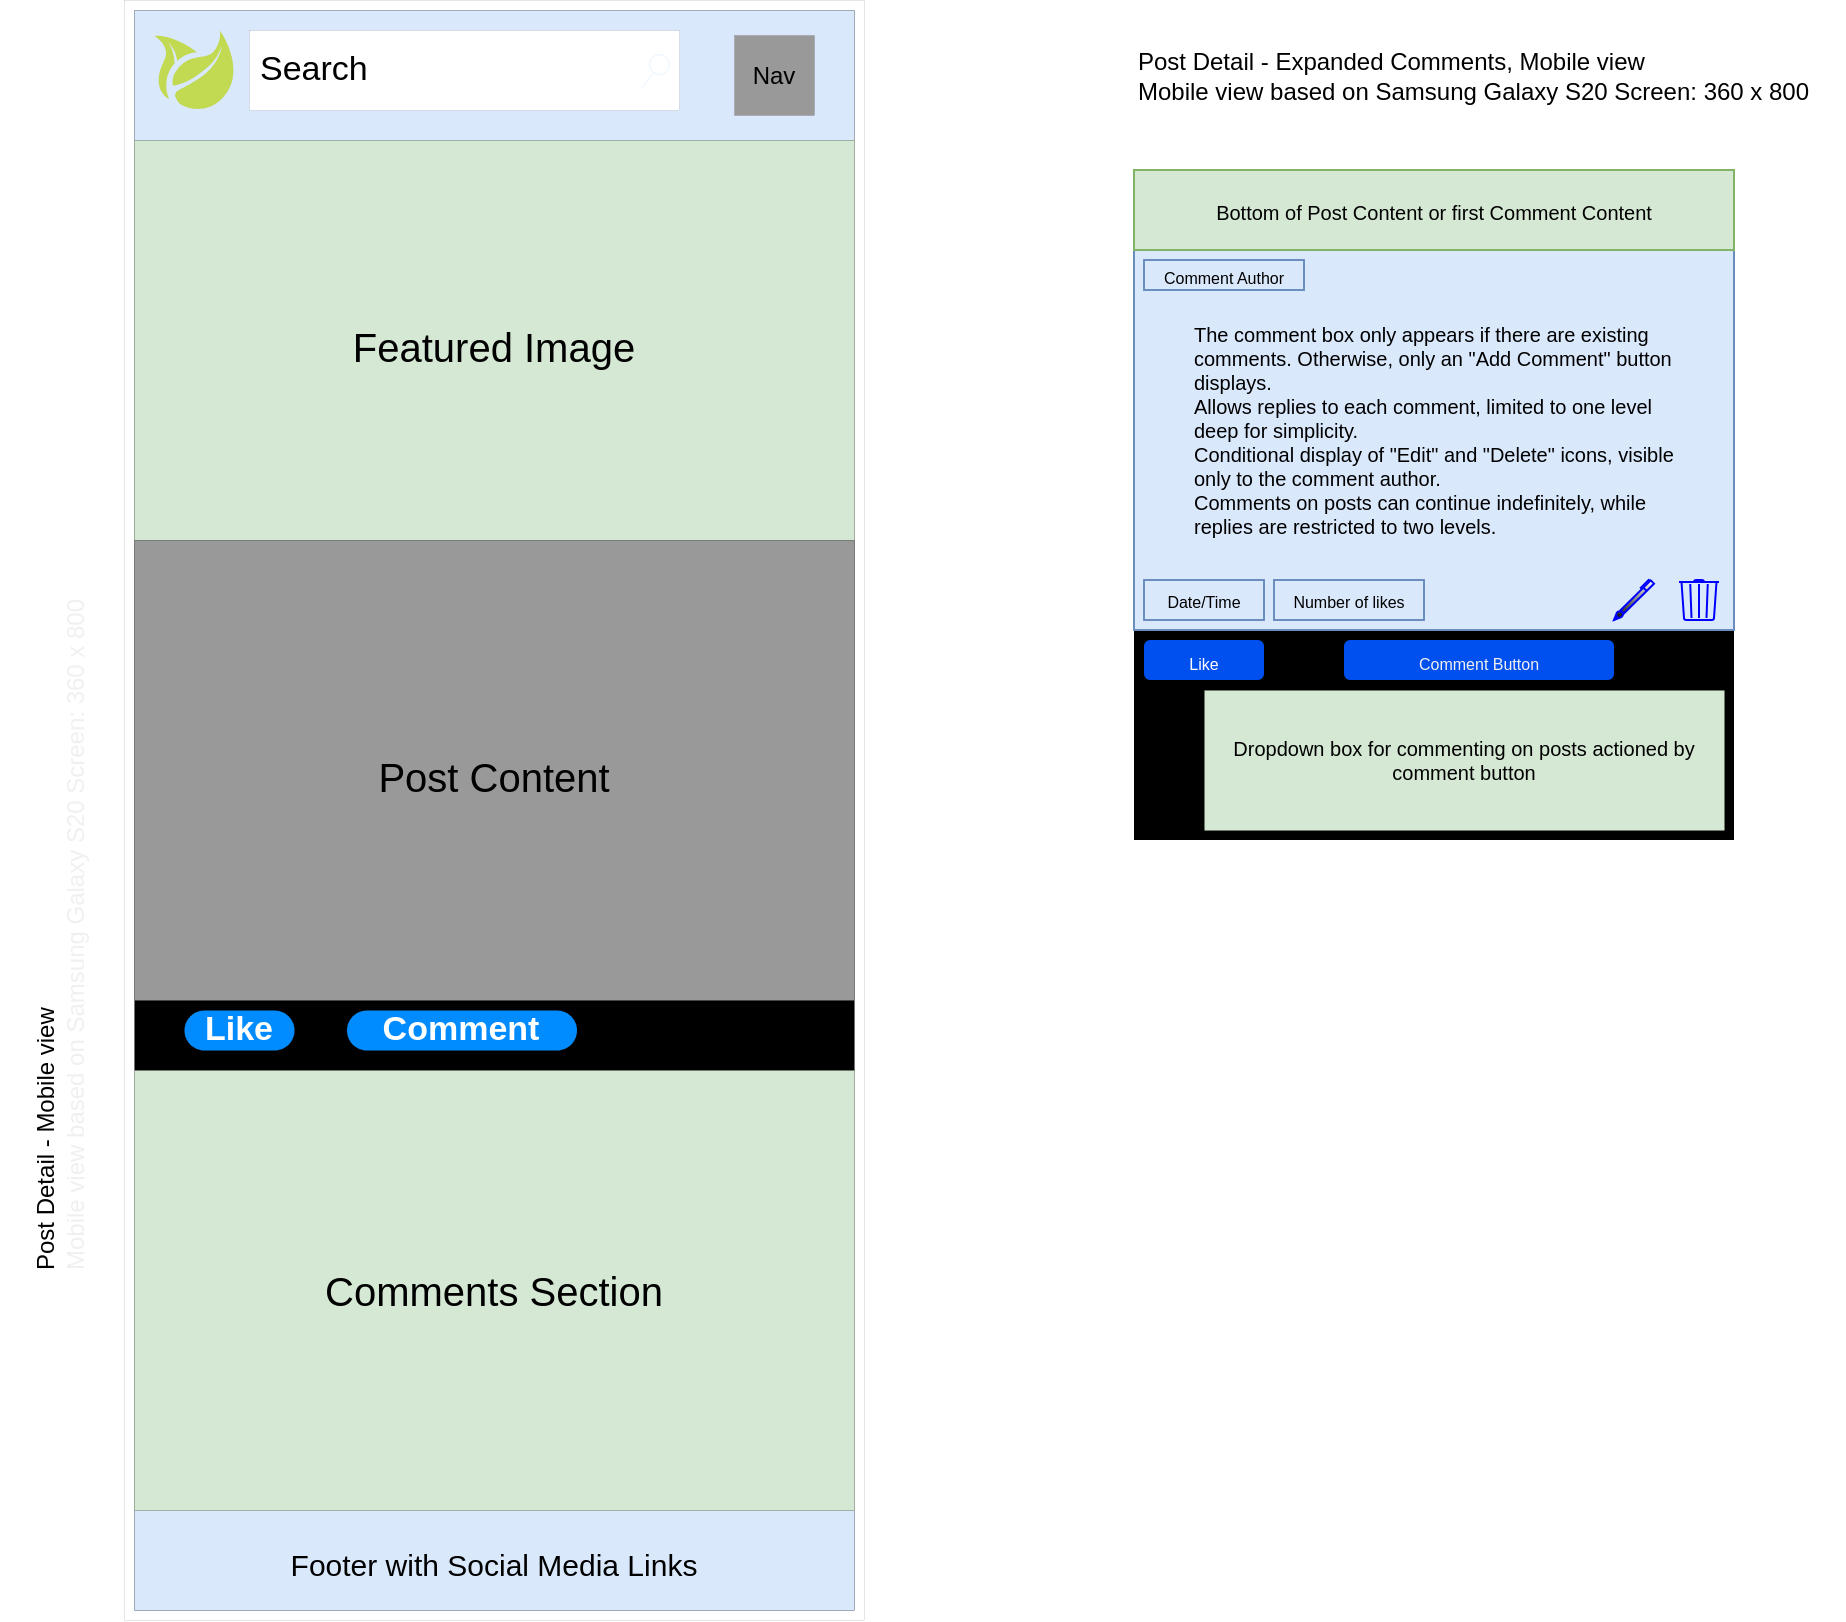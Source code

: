 <mxfile>
    <diagram id="5pHp6l1Uz-cJNWnu8SsC" name="Page-1">
        <mxGraphModel dx="1829" dy="354" grid="1" gridSize="5" guides="1" tooltips="1" connect="1" arrows="1" fold="1" page="1" pageScale="1" pageWidth="1169" pageHeight="827" math="0" shadow="0">
            <root>
                <mxCell id="0"/>
                <mxCell id="1" parent="0"/>
                <mxCell id="89" value="" style="rounded=0;whiteSpace=wrap;html=1;labelBackgroundColor=none;strokeColor=#000000;strokeWidth=0;fontSize=20;fontColor=#000000;fillColor=#FFFFFF;gradientColor=none;movable=0;resizable=0;rotatable=0;deletable=0;editable=0;connectable=0;" parent="1" vertex="1">
                    <mxGeometry x="-1105" y="5" width="370" height="810" as="geometry"/>
                </mxCell>
                <mxCell id="16" value="" style="rounded=0;whiteSpace=wrap;html=1;verticalAlign=bottom;movable=0;resizable=0;rotatable=0;deletable=0;editable=0;connectable=0;fillColor=#000000;strokeColor=#000000;gradientColor=none;strokeWidth=0;" parent="1" vertex="1">
                    <mxGeometry x="-1100" y="10" width="360" height="800" as="geometry"/>
                </mxCell>
                <mxCell id="63" value="&lt;div style=&quot;&quot;&gt;&lt;br&gt;&lt;/div&gt;&lt;font style=&quot;font-size: 12px;&quot;&gt;&lt;div style=&quot;&quot;&gt;&lt;span style=&quot;&quot;&gt;Post Detail - Mobile view&lt;/span&gt;&lt;/div&gt;&lt;span style=&quot;border-color: rgb(0, 0, 0); color: rgb(240, 240, 240); font-family: Helvetica; font-style: normal; font-variant-ligatures: normal; font-variant-caps: normal; letter-spacing: normal; orphans: 2; text-indent: 0px; text-transform: none; widows: 2; word-spacing: 0px; -webkit-text-stroke-width: 0px; background-color: rgb(42, 37, 47);&quot;&gt;&lt;div style=&quot;&quot;&gt;Mobile view based on Samsung Galaxy S20 Screen: 360 x 800&lt;/div&gt;&lt;/span&gt;&lt;/font&gt;&lt;div style=&quot;&quot;&gt;&lt;br&gt;&lt;/div&gt;" style="text;html=1;align=left;verticalAlign=middle;resizable=0;points=[];autosize=1;strokeColor=none;fillColor=none;fontStyle=0;movable=0;rotatable=0;deletable=0;editable=0;connectable=0;horizontal=1;rotation=270;" parent="1" vertex="1">
                    <mxGeometry x="-1315" y="440" width="355" height="50" as="geometry"/>
                </mxCell>
                <mxCell id="64" value="&lt;div style=&quot;font-size: 12px;&quot;&gt;&lt;span style=&quot;font-size: 12px; background-color: initial;&quot;&gt;Post Detail - Expanded Comments, Mobile view&lt;/span&gt;&lt;/div&gt;&lt;span style=&quot;font-size: 12px;&quot;&gt;Mobile view based on Samsung Galaxy S20 Screen: 360 x 800&lt;/span&gt;" style="text;html=1;align=left;verticalAlign=middle;resizable=0;points=[];autosize=1;strokeColor=none;fillColor=none;fontSize=12;fontStyle=0;movable=0;rotatable=0;deletable=0;editable=0;connectable=0;" parent="1" vertex="1">
                    <mxGeometry x="-600" y="5" width="355" height="75" as="geometry"/>
                </mxCell>
                <mxCell id="73" value="" style="rounded=0;whiteSpace=wrap;html=1;strokeWidth=0;movable=1;resizable=1;rotatable=1;deletable=1;editable=1;connectable=1;fillColor=#dae8fc;strokeColor=#6c8ebf;" parent="1" vertex="1">
                    <mxGeometry x="-1100" y="10" width="360" height="65" as="geometry"/>
                </mxCell>
                <mxCell id="74" value="" style="dashed=0;outlineConnect=0;html=1;align=center;labelPosition=center;verticalLabelPosition=bottom;verticalAlign=top;shape=mxgraph.weblogos.freshbump;fillColor=#C2D952;strokeColor=none;strokeWidth=0;movable=1;resizable=1;rotatable=1;deletable=1;editable=1;connectable=1;rotation=0;" parent="1" vertex="1">
                    <mxGeometry x="-1090" y="20" width="40" height="40" as="geometry"/>
                </mxCell>
                <mxCell id="75" value="Nav" style="whiteSpace=wrap;html=1;aspect=fixed;strokeWidth=0;fillColor=#999999;gradientColor=none;strokeColor=#000000;fontColor=#000000;movable=1;resizable=1;rotatable=1;deletable=1;editable=1;connectable=1;" parent="1" vertex="1">
                    <mxGeometry x="-800" y="22.5" width="40" height="40" as="geometry"/>
                </mxCell>
                <mxCell id="77" value="Search" style="strokeWidth=0;shadow=0;dashed=0;align=center;html=1;shape=mxgraph.mockup.forms.searchBox;mainText=;strokeColor2=#008cff;fontSize=17;align=left;spacingLeft=3;labelBackgroundColor=none;movable=1;resizable=1;rotatable=1;deletable=1;editable=1;connectable=1;" parent="1" vertex="1">
                    <mxGeometry x="-1042.5" y="20" width="215" height="40" as="geometry"/>
                </mxCell>
                <mxCell id="78" value="&lt;font style=&quot;font-size: 20px;&quot;&gt;Featured Image&lt;/font&gt;" style="rounded=0;whiteSpace=wrap;html=1;labelBackgroundColor=none;strokeColor=#82b366;strokeWidth=0;fontSize=31;fillColor=#d5e8d4;movable=0;resizable=0;rotatable=0;deletable=0;editable=0;connectable=0;" parent="1" vertex="1">
                    <mxGeometry x="-1100" y="75" width="360" height="200" as="geometry"/>
                </mxCell>
                <mxCell id="79" value="&lt;font style=&quot;font-size: 20px;&quot;&gt;Post Content&lt;/font&gt;" style="rounded=0;whiteSpace=wrap;html=1;labelBackgroundColor=none;strokeColor=#000000;strokeWidth=0;fontSize=31;fontColor=#000000;fillColor=#999999;gradientColor=none;movable=0;resizable=0;rotatable=0;deletable=0;editable=0;connectable=0;" parent="1" vertex="1">
                    <mxGeometry x="-1100" y="275" width="360" height="230" as="geometry"/>
                </mxCell>
                <mxCell id="81" value="" style="rounded=0;whiteSpace=wrap;html=1;labelBackgroundColor=none;strokeColor=#6c8ebf;strokeWidth=0;fontSize=20;fillColor=#dae8fc;movable=0;resizable=0;rotatable=0;deletable=0;editable=0;connectable=0;" parent="1" vertex="1">
                    <mxGeometry x="-1100" y="760" width="360" height="50" as="geometry"/>
                </mxCell>
                <mxCell id="82" value="&lt;font style=&quot;font-size: 15px;&quot;&gt;Footer with Social Media Links&lt;/font&gt;" style="text;html=1;strokeColor=none;fillColor=none;align=center;verticalAlign=middle;whiteSpace=wrap;rounded=0;labelBackgroundColor=none;strokeWidth=0;fontSize=20;fontColor=#000000;movable=0;resizable=0;rotatable=0;deletable=0;editable=0;connectable=0;" parent="1" vertex="1">
                    <mxGeometry x="-1095" y="775" width="350" height="20" as="geometry"/>
                </mxCell>
                <mxCell id="83" value="Like" style="strokeWidth=0;shadow=0;dashed=0;align=center;html=1;shape=mxgraph.mockup.buttons.button;strokeColor=#666666;fontColor=#ffffff;mainText=;buttonStyle=round;fontSize=17;fontStyle=1;fillColor=#008cff;whiteSpace=wrap;labelBackgroundColor=none;movable=0;resizable=0;rotatable=0;deletable=0;editable=0;connectable=0;" parent="1" vertex="1">
                    <mxGeometry x="-1075" y="510" width="55" height="20" as="geometry"/>
                </mxCell>
                <mxCell id="84" value="Comment" style="strokeWidth=0;shadow=0;dashed=0;align=center;html=1;shape=mxgraph.mockup.buttons.button;strokeColor=#666666;fontColor=#ffffff;mainText=;buttonStyle=round;fontSize=17;fontStyle=1;fillColor=#008cff;whiteSpace=wrap;labelBackgroundColor=none;movable=0;resizable=0;rotatable=0;deletable=0;editable=0;connectable=0;" parent="1" vertex="1">
                    <mxGeometry x="-993.75" y="510" width="115" height="20" as="geometry"/>
                </mxCell>
                <mxCell id="85" value="&lt;font style=&quot;font-size: 10px;&quot;&gt;Author&lt;/font&gt;" style="text;html=1;strokeColor=none;fillColor=none;align=center;verticalAlign=middle;whiteSpace=wrap;rounded=0;labelBackgroundColor=none;strokeWidth=0;fontSize=15;fontColor=#000000;movable=0;resizable=0;rotatable=0;deletable=0;editable=0;connectable=0;" parent="1" vertex="1">
                    <mxGeometry x="-1097.5" y="540" width="60" height="30" as="geometry"/>
                </mxCell>
                <mxCell id="86" value="Date and Time Posted" style="text;html=1;strokeColor=none;fillColor=none;align=center;verticalAlign=middle;whiteSpace=wrap;rounded=0;labelBackgroundColor=none;strokeWidth=0;fontSize=10;fontColor=#000000;movable=0;resizable=0;rotatable=0;deletable=0;editable=0;connectable=0;" parent="1" vertex="1">
                    <mxGeometry x="-1020" y="540" width="135" height="30" as="geometry"/>
                </mxCell>
                <mxCell id="87" value="Number of Likes" style="text;html=1;strokeColor=none;fillColor=none;align=center;verticalAlign=middle;whiteSpace=wrap;rounded=0;labelBackgroundColor=none;strokeWidth=0;fontSize=10;fontColor=#000000;movable=0;resizable=0;rotatable=0;deletable=0;editable=0;connectable=0;" parent="1" vertex="1">
                    <mxGeometry x="-835" y="540" width="85" height="30" as="geometry"/>
                </mxCell>
                <mxCell id="88" value="&lt;font style=&quot;font-size: 20px;&quot;&gt;Comments Section&lt;/font&gt;" style="rounded=0;whiteSpace=wrap;html=1;labelBackgroundColor=none;strokeColor=#82b366;strokeWidth=0;fontSize=10;fillColor=#d5e8d4;movable=0;resizable=0;rotatable=0;deletable=0;editable=0;connectable=0;" parent="1" vertex="1">
                    <mxGeometry x="-1100" y="540" width="360" height="220" as="geometry"/>
                </mxCell>
                <mxCell id="90" value="" style="rounded=0;whiteSpace=wrap;html=1;strokeColor=none;strokeWidth=6;fontSize=40;fillColor=#000000;movable=0;resizable=0;rotatable=0;deletable=0;editable=0;connectable=0;" parent="1" vertex="1">
                    <mxGeometry x="-600" y="90" width="300" height="335" as="geometry"/>
                </mxCell>
                <mxCell id="91" value="&lt;p style=&quot;font-size: 21px;&quot;&gt;&lt;/p&gt;" style="rounded=0;whiteSpace=wrap;html=1;fontSize=21;movable=0;resizable=0;rotatable=0;deletable=0;editable=0;connectable=0;verticalAlign=middle;align=left;spacingLeft=100;strokeColor=#6c8ebf;fillColor=#dae8fc;" parent="1" vertex="1">
                    <mxGeometry x="-600" y="125" width="300" height="195" as="geometry"/>
                </mxCell>
                <mxCell id="92" value="&lt;font style=&quot;font-size: 8px;&quot;&gt;Like&lt;/font&gt;" style="rounded=1;whiteSpace=wrap;html=1;strokeColor=none;strokeWidth=1;fontSize=8;fillColor=#0050ef;fontColor=#ffffff;verticalAlign=bottom;movable=0;resizable=0;rotatable=0;deletable=0;editable=0;connectable=0;" parent="1" vertex="1">
                    <mxGeometry x="-595" y="325" width="60" height="20" as="geometry"/>
                </mxCell>
                <mxCell id="93" value="&lt;font style=&quot;font-size: 10px;&quot;&gt;Bottom of Post Content or first Comment Content&lt;/font&gt;" style="rounded=0;whiteSpace=wrap;html=1;strokeColor=#82b366;strokeWidth=1;fontSize=50;fillColor=#d5e8d4;horizontal=1;verticalAlign=bottom;movable=0;resizable=0;rotatable=0;deletable=0;editable=0;connectable=0;" parent="1" vertex="1">
                    <mxGeometry x="-600" y="90" width="300" height="40" as="geometry"/>
                </mxCell>
                <mxCell id="96" value="&lt;font style=&quot;font-size: 8px;&quot;&gt;Comment Author&lt;/font&gt;" style="text;html=1;strokeColor=none;fillColor=#f5f5f5;align=center;verticalAlign=middle;whiteSpace=wrap;rounded=0;fontSize=10;fontColor=#000000;movable=0;resizable=0;rotatable=0;deletable=0;editable=0;connectable=0;" parent="1" vertex="1">
                    <mxGeometry x="-595" y="135" width="80" height="15" as="geometry"/>
                </mxCell>
                <mxCell id="97" value="&lt;font style=&quot;font-size: 8px;&quot;&gt;Number of likes&lt;/font&gt;" style="text;html=1;strokeColor=#6c8ebf;fillColor=#dae8fc;align=center;verticalAlign=middle;whiteSpace=wrap;rounded=0;fontSize=10;movable=0;resizable=0;rotatable=0;deletable=0;editable=0;connectable=0;" parent="1" vertex="1">
                    <mxGeometry x="-530" y="295" width="75" height="20" as="geometry"/>
                </mxCell>
                <mxCell id="98" value="&lt;font style=&quot;font-size: 8px;&quot;&gt;Date/Time&lt;/font&gt;" style="text;html=1;strokeColor=none;fillColor=#f5f5f5;align=center;verticalAlign=middle;whiteSpace=wrap;rounded=0;fontSize=10;fontColor=#000000;movable=0;resizable=0;rotatable=0;deletable=0;editable=0;connectable=0;" parent="1" vertex="1">
                    <mxGeometry x="-595" y="295" width="60" height="20" as="geometry"/>
                </mxCell>
                <mxCell id="99" value="&lt;span style=&quot;color: rgb(240, 240, 240); font-size: 8px;&quot;&gt;Comment Button&lt;/span&gt;" style="rounded=1;whiteSpace=wrap;html=1;strokeColor=none;strokeWidth=1;fontSize=8;fillColor=#0050ef;fontColor=#ffffff;verticalAlign=bottom;movable=0;resizable=0;rotatable=0;deletable=0;editable=0;connectable=0;" parent="1" vertex="1">
                    <mxGeometry x="-495" y="325" width="135" height="20" as="geometry"/>
                </mxCell>
                <mxCell id="100" value="&lt;span style=&quot;font-size: 10px;&quot;&gt;Dropdown box for commenting on posts actioned by comment button&lt;/span&gt;" style="rounded=0;whiteSpace=wrap;html=1;fontFamily=Helvetica;fontSize=10;verticalAlign=middle;align=center;movable=0;resizable=0;rotatable=0;deletable=0;editable=0;connectable=0;strokeWidth=0;strokeColor=#82b366;fillColor=#d5e8d4;" parent="1" vertex="1">
                    <mxGeometry x="-565" y="350" width="260" height="70" as="geometry"/>
                </mxCell>
                <mxCell id="101" value="&lt;p style=&quot;font-size: 10px;&quot;&gt;&lt;/p&gt;&lt;p style=&quot;font-size: 10px;&quot;&gt;The comment box only appears if there are existing comments. Otherwise, only an &quot;Add Comment&quot; button displays.&lt;span style=&quot;background-color: initial; font-size: 10px;&quot;&gt;&lt;br style=&quot;font-size: 10px;&quot;&gt;Allows replies to each comment, limited to one level deep for simplicity.&lt;/span&gt;&lt;span style=&quot;background-color: initial; font-size: 10px;&quot;&gt;&lt;br style=&quot;font-size: 10px;&quot;&gt;Conditional display of &quot;Edit&quot; and &quot;Delete&quot; icons, visible only to the comment author.&lt;/span&gt;&lt;span style=&quot;background-color: initial; font-size: 10px;&quot;&gt;&lt;br style=&quot;font-size: 10px;&quot;&gt;Comments on posts can continue indefinitely, while replies are restricted to two levels.&lt;/span&gt;&lt;/p&gt;" style="text;whiteSpace=wrap;html=1;fontSize=10;fontFamily=Helvetica;fontColor=#000000;movable=0;resizable=0;rotatable=0;deletable=0;editable=0;connectable=0;strokeColor=none;strokeWidth=0;spacingLeft=0;verticalAlign=middle;" parent="1" vertex="1">
                    <mxGeometry x="-572.5" y="155" width="245" height="130" as="geometry"/>
                </mxCell>
                <mxCell id="106" value="" style="html=1;verticalLabelPosition=bottom;align=center;labelBackgroundColor=#ffffff;verticalAlign=top;strokeWidth=1;strokeColor=#0000FF;shadow=0;dashed=0;shape=mxgraph.ios7.icons.pen;fontSize=8;gradientColor=default;movable=0;resizable=0;rotatable=0;deletable=0;editable=0;connectable=0;" parent="1" vertex="1">
                    <mxGeometry x="-360" y="295" width="20" height="20" as="geometry"/>
                </mxCell>
                <mxCell id="107" value="" style="html=1;verticalLabelPosition=bottom;align=center;labelBackgroundColor=#ffffff;verticalAlign=top;strokeWidth=1;strokeColor=#0000FF;shadow=0;dashed=0;shape=mxgraph.ios7.icons.trashcan;fontSize=8;movable=0;resizable=0;rotatable=0;deletable=0;editable=0;connectable=0;fillColor=#dae8fc;" parent="1" vertex="1">
                    <mxGeometry x="-327.5" y="295" width="20" height="20" as="geometry"/>
                </mxCell>
                <mxCell id="108" value="&lt;font style=&quot;font-size: 8px;&quot;&gt;Comment Author&lt;/font&gt;" style="text;html=1;strokeColor=#6c8ebf;fillColor=#dae8fc;align=center;verticalAlign=middle;whiteSpace=wrap;rounded=0;fontSize=10;movable=0;resizable=0;rotatable=0;deletable=0;editable=0;connectable=0;" vertex="1" parent="1">
                    <mxGeometry x="-595" y="135" width="80" height="15" as="geometry"/>
                </mxCell>
                <mxCell id="109" value="&lt;font style=&quot;font-size: 8px;&quot;&gt;Date/Time&lt;/font&gt;" style="text;html=1;strokeColor=#6c8ebf;fillColor=#dae8fc;align=center;verticalAlign=middle;whiteSpace=wrap;rounded=0;fontSize=10;movable=0;resizable=0;rotatable=0;deletable=0;editable=0;connectable=0;" vertex="1" parent="1">
                    <mxGeometry x="-595" y="295" width="60" height="20" as="geometry"/>
                </mxCell>
            </root>
        </mxGraphModel>
    </diagram>
</mxfile>